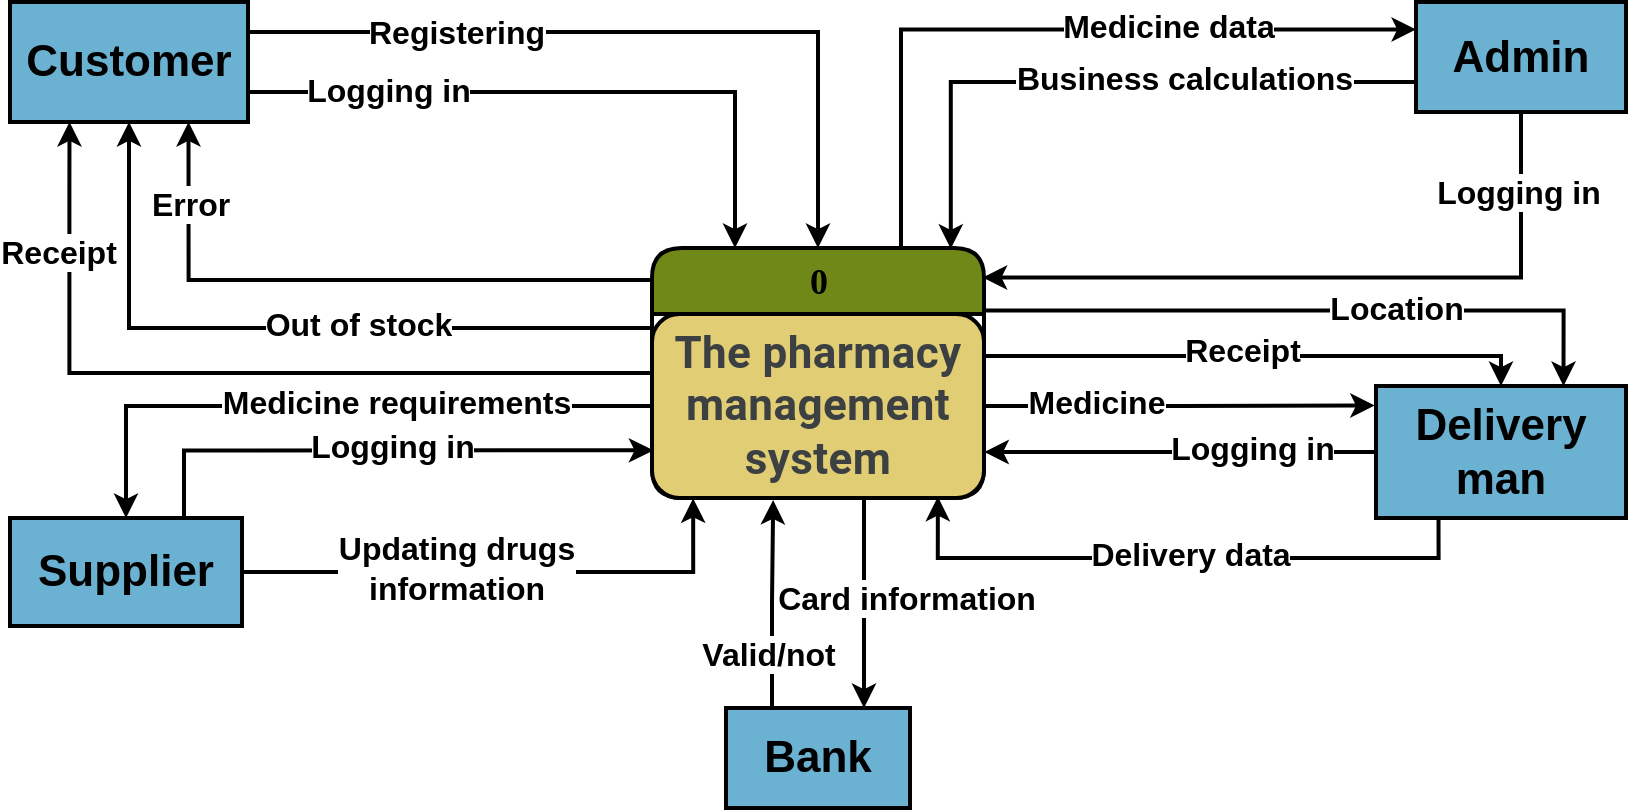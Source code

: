 <mxfile version="24.2.5" type="device">
  <diagram name="Page-1" id="b520641d-4fe3-3701-9064-5fc419738815">
    <mxGraphModel dx="1050" dy="629" grid="0" gridSize="10" guides="1" tooltips="1" connect="1" arrows="1" fold="1" page="1" pageScale="1" pageWidth="827" pageHeight="1169" background="none" math="0" shadow="0">
      <root>
        <mxCell id="0" />
        <mxCell id="1" parent="0" />
        <mxCell id="5M8uWaFBk8qIcMqiaPgS-4" style="edgeStyle=orthogonalEdgeStyle;rounded=0;orthogonalLoop=1;jettySize=auto;html=1;exitX=0;exitY=0.25;exitDx=0;exitDy=0;entryX=0.5;entryY=1;entryDx=0;entryDy=0;strokeWidth=2;" parent="1" source="21ea969265ad0168-6" target="f5AkUk5_URpTsJxx-mYt-1" edge="1">
          <mxGeometry relative="1" as="geometry">
            <Array as="points">
              <mxPoint x="331" y="562" />
              <mxPoint x="70" y="562" />
            </Array>
          </mxGeometry>
        </mxCell>
        <mxCell id="5M8uWaFBk8qIcMqiaPgS-39" value="&lt;b&gt;&lt;font style=&quot;font-size: 16px;&quot;&gt;Out of stock&lt;/font&gt;&lt;/b&gt;" style="edgeLabel;html=1;align=center;verticalAlign=middle;resizable=0;points=[];" parent="5M8uWaFBk8qIcMqiaPgS-4" vertex="1" connectable="0">
          <mxGeometry x="-0.164" y="-2" relative="1" as="geometry">
            <mxPoint as="offset" />
          </mxGeometry>
        </mxCell>
        <mxCell id="5M8uWaFBk8qIcMqiaPgS-5" style="edgeStyle=orthogonalEdgeStyle;rounded=0;orthogonalLoop=1;jettySize=auto;html=1;entryX=0.25;entryY=1;entryDx=0;entryDy=0;strokeWidth=2;" parent="1" source="21ea969265ad0168-6" target="f5AkUk5_URpTsJxx-mYt-1" edge="1">
          <mxGeometry relative="1" as="geometry" />
        </mxCell>
        <mxCell id="5M8uWaFBk8qIcMqiaPgS-40" value="&lt;b&gt;&lt;font style=&quot;font-size: 16px;&quot;&gt;Receipt&lt;/font&gt;&lt;/b&gt;" style="edgeLabel;html=1;align=center;verticalAlign=middle;resizable=0;points=[];" parent="5M8uWaFBk8qIcMqiaPgS-5" vertex="1" connectable="0">
          <mxGeometry x="-0.274" y="2" relative="1" as="geometry">
            <mxPoint x="-146" y="-63" as="offset" />
          </mxGeometry>
        </mxCell>
        <mxCell id="5M8uWaFBk8qIcMqiaPgS-8" style="edgeStyle=orthogonalEdgeStyle;rounded=0;orthogonalLoop=1;jettySize=auto;html=1;exitX=0;exitY=0.25;exitDx=0;exitDy=0;entryX=0.75;entryY=1;entryDx=0;entryDy=0;strokeWidth=2;" parent="1" source="21ea969265ad0168-6" target="f5AkUk5_URpTsJxx-mYt-1" edge="1">
          <mxGeometry relative="1" as="geometry">
            <Array as="points">
              <mxPoint x="331" y="538" />
              <mxPoint x="99" y="538" />
            </Array>
          </mxGeometry>
        </mxCell>
        <mxCell id="5M8uWaFBk8qIcMqiaPgS-38" value="&lt;b&gt;&lt;font style=&quot;font-size: 16px;&quot;&gt;Error&lt;/font&gt;&lt;/b&gt;" style="edgeLabel;html=1;align=center;verticalAlign=middle;resizable=0;points=[];" parent="5M8uWaFBk8qIcMqiaPgS-8" vertex="1" connectable="0">
          <mxGeometry x="-0.028" y="-2" relative="1" as="geometry">
            <mxPoint x="-88" y="-36" as="offset" />
          </mxGeometry>
        </mxCell>
        <mxCell id="5M8uWaFBk8qIcMqiaPgS-18" style="edgeStyle=orthogonalEdgeStyle;rounded=0;orthogonalLoop=1;jettySize=auto;html=1;entryX=0.75;entryY=0;entryDx=0;entryDy=0;strokeWidth=2;" parent="1" source="21ea969265ad0168-6" target="f5AkUk5_URpTsJxx-mYt-20" edge="1">
          <mxGeometry relative="1" as="geometry">
            <Array as="points">
              <mxPoint x="437" y="673" />
              <mxPoint x="437" y="673" />
            </Array>
          </mxGeometry>
        </mxCell>
        <mxCell id="5M8uWaFBk8qIcMqiaPgS-41" value="&lt;b&gt;&lt;font style=&quot;font-size: 16px;&quot;&gt;Card information&lt;/font&gt;&lt;/b&gt;" style="edgeLabel;html=1;align=center;verticalAlign=middle;resizable=0;points=[];" parent="5M8uWaFBk8qIcMqiaPgS-18" vertex="1" connectable="0">
          <mxGeometry x="0.017" relative="1" as="geometry">
            <mxPoint x="21" y="-4" as="offset" />
          </mxGeometry>
        </mxCell>
        <mxCell id="5M8uWaFBk8qIcMqiaPgS-21" style="edgeStyle=orthogonalEdgeStyle;rounded=0;orthogonalLoop=1;jettySize=auto;html=1;exitX=1;exitY=0.25;exitDx=0;exitDy=0;entryX=0.75;entryY=0;entryDx=0;entryDy=0;strokeWidth=2;" parent="1" source="21ea969265ad0168-6" target="f5AkUk5_URpTsJxx-mYt-25" edge="1">
          <mxGeometry relative="1" as="geometry">
            <Array as="points">
              <mxPoint x="787" y="553" />
            </Array>
          </mxGeometry>
        </mxCell>
        <mxCell id="5M8uWaFBk8qIcMqiaPgS-49" value="&lt;font style=&quot;font-size: 16px;&quot;&gt;&lt;b&gt;Location&lt;/b&gt;&lt;/font&gt;" style="edgeLabel;html=1;align=center;verticalAlign=middle;resizable=0;points=[];" parent="5M8uWaFBk8qIcMqiaPgS-21" vertex="1" connectable="0">
          <mxGeometry x="-0.311" y="-1" relative="1" as="geometry">
            <mxPoint x="93" y="-3" as="offset" />
          </mxGeometry>
        </mxCell>
        <mxCell id="5M8uWaFBk8qIcMqiaPgS-28" style="edgeStyle=orthogonalEdgeStyle;rounded=0;orthogonalLoop=1;jettySize=auto;html=1;exitX=0.75;exitY=0;exitDx=0;exitDy=0;entryX=0;entryY=0.25;entryDx=0;entryDy=0;strokeWidth=2;" parent="1" source="21ea969265ad0168-6" target="f5AkUk5_URpTsJxx-mYt-30" edge="1">
          <mxGeometry relative="1" as="geometry" />
        </mxCell>
        <mxCell id="5M8uWaFBk8qIcMqiaPgS-46" value="&lt;font style=&quot;font-size: 16px;&quot;&gt;&lt;b&gt;Medicine data&lt;/b&gt;&lt;/font&gt;" style="edgeLabel;html=1;align=center;verticalAlign=middle;resizable=0;points=[];" parent="5M8uWaFBk8qIcMqiaPgS-28" vertex="1" connectable="0">
          <mxGeometry x="0.394" y="1" relative="1" as="geometry">
            <mxPoint x="-13" y="-1" as="offset" />
          </mxGeometry>
        </mxCell>
        <mxCell id="21ea969265ad0168-6" value="&lt;font style=&quot;font-size: 18px;&quot;&gt;&lt;b&gt;0&lt;/b&gt;&lt;/font&gt;" style="swimlane;html=1;fontStyle=0;childLayout=stackLayout;horizontal=1;startSize=33;fillColor=#6f8817;horizontalStack=0;resizeParent=1;resizeLast=0;collapsible=1;marginBottom=0;swimlaneFillColor=#ffffff;align=center;rounded=1;shadow=0;comic=0;labelBackgroundColor=none;strokeWidth=2;fontFamily=Verdana;fontSize=12" parent="1" vertex="1">
          <mxGeometry x="331" y="522" width="166" height="125" as="geometry" />
        </mxCell>
        <mxCell id="21ea969265ad0168-7" value="&lt;b style=&quot;-webkit-tap-highlight-color: transparent; color: rgb(60, 64, 67); font-family: Roboto, Arial, sans-serif; letter-spacing: 0.2px;&quot;&gt;&lt;font style=&quot;font-size: 22px;&quot;&gt;The pharmacy management system&lt;/font&gt;&lt;/b&gt;" style="text;html=1;strokeColor=default;fillColor=#E1CD73;spacingLeft=4;spacingRight=4;whiteSpace=wrap;overflow=hidden;rotatable=0;points=[[0,0.5],[1,0.5]];portConstraint=eastwest;align=center;verticalAlign=middle;strokeWidth=2;rounded=1;" parent="21ea969265ad0168-6" vertex="1">
          <mxGeometry y="33" width="166" height="92" as="geometry" />
        </mxCell>
        <mxCell id="5M8uWaFBk8qIcMqiaPgS-2" style="edgeStyle=orthogonalEdgeStyle;rounded=0;orthogonalLoop=1;jettySize=auto;html=1;exitX=1;exitY=0.75;exitDx=0;exitDy=0;entryX=0.25;entryY=0;entryDx=0;entryDy=0;strokeWidth=2;" parent="1" source="f5AkUk5_URpTsJxx-mYt-1" target="21ea969265ad0168-6" edge="1">
          <mxGeometry relative="1" as="geometry" />
        </mxCell>
        <mxCell id="5M8uWaFBk8qIcMqiaPgS-37" value="&lt;font size=&quot;1&quot; style=&quot;&quot;&gt;&lt;b style=&quot;font-size: 16px;&quot;&gt;Logging in&lt;/b&gt;&lt;/font&gt;" style="edgeLabel;html=1;align=center;verticalAlign=middle;resizable=0;points=[];" parent="5M8uWaFBk8qIcMqiaPgS-2" vertex="1" connectable="0">
          <mxGeometry x="-0.566" y="1" relative="1" as="geometry">
            <mxPoint as="offset" />
          </mxGeometry>
        </mxCell>
        <mxCell id="5M8uWaFBk8qIcMqiaPgS-9" style="edgeStyle=orthogonalEdgeStyle;rounded=0;orthogonalLoop=1;jettySize=auto;html=1;exitX=1;exitY=0.25;exitDx=0;exitDy=0;entryX=0.5;entryY=0;entryDx=0;entryDy=0;strokeWidth=2;" parent="1" source="f5AkUk5_URpTsJxx-mYt-1" target="21ea969265ad0168-6" edge="1">
          <mxGeometry relative="1" as="geometry" />
        </mxCell>
        <mxCell id="5M8uWaFBk8qIcMqiaPgS-36" value="&lt;font size=&quot;1&quot; style=&quot;&quot;&gt;&lt;b style=&quot;font-size: 16px;&quot;&gt;Registering&lt;/b&gt;&lt;/font&gt;" style="edgeLabel;html=1;align=center;verticalAlign=middle;resizable=0;points=[];" parent="5M8uWaFBk8qIcMqiaPgS-9" vertex="1" connectable="0">
          <mxGeometry x="-0.472" relative="1" as="geometry">
            <mxPoint as="offset" />
          </mxGeometry>
        </mxCell>
        <mxCell id="f5AkUk5_URpTsJxx-mYt-1" value="&lt;font size=&quot;1&quot; style=&quot;&quot;&gt;&lt;b style=&quot;font-size: 22px;&quot;&gt;Customer&lt;/b&gt;&lt;/font&gt;" style="html=1;dashed=0;whiteSpace=wrap;strokeWidth=2;fillColor=#6BB1D2;" parent="1" vertex="1">
          <mxGeometry x="10" y="399" width="119" height="60" as="geometry" />
        </mxCell>
        <mxCell id="f5AkUk5_URpTsJxx-mYt-20" value="&lt;font size=&quot;1&quot; style=&quot;&quot;&gt;&lt;b style=&quot;font-size: 22px;&quot;&gt;Bank&lt;/b&gt;&lt;/font&gt;" style="html=1;dashed=0;whiteSpace=wrap;strokeWidth=2;fillColor=#6BB1D2;" parent="1" vertex="1">
          <mxGeometry x="368" y="752" width="92" height="50" as="geometry" />
        </mxCell>
        <mxCell id="f5AkUk5_URpTsJxx-mYt-25" value="&lt;font size=&quot;1&quot; style=&quot;&quot;&gt;&lt;b style=&quot;font-size: 22px;&quot;&gt;Delivery man&lt;/b&gt;&lt;/font&gt;" style="html=1;dashed=0;whiteSpace=wrap;strokeWidth=2;fillColor=#6BB1D2;" parent="1" vertex="1">
          <mxGeometry x="693" y="591" width="125" height="66" as="geometry" />
        </mxCell>
        <mxCell id="f5AkUk5_URpTsJxx-mYt-30" value="&lt;font size=&quot;1&quot; style=&quot;&quot;&gt;&lt;b style=&quot;font-size: 22px;&quot;&gt;Admin&lt;/b&gt;&lt;/font&gt;" style="html=1;dashed=0;whiteSpace=wrap;strokeWidth=2;fillColor=#6BB1D2;" parent="1" vertex="1">
          <mxGeometry x="713" y="399" width="105" height="55" as="geometry" />
        </mxCell>
        <mxCell id="f5AkUk5_URpTsJxx-mYt-31" value="&lt;font size=&quot;1&quot; style=&quot;&quot;&gt;&lt;b style=&quot;font-size: 22px;&quot;&gt;Supplier&lt;/b&gt;&lt;/font&gt;" style="html=1;dashed=0;whiteSpace=wrap;strokeWidth=2;fillColor=#6BB1D2;" parent="1" vertex="1">
          <mxGeometry x="10" y="657" width="116" height="54" as="geometry" />
        </mxCell>
        <mxCell id="5M8uWaFBk8qIcMqiaPgS-10" style="edgeStyle=orthogonalEdgeStyle;rounded=0;orthogonalLoop=1;jettySize=auto;html=1;entryX=0.5;entryY=0;entryDx=0;entryDy=0;strokeWidth=2;" parent="1" source="21ea969265ad0168-7" target="f5AkUk5_URpTsJxx-mYt-31" edge="1">
          <mxGeometry relative="1" as="geometry" />
        </mxCell>
        <mxCell id="5M8uWaFBk8qIcMqiaPgS-45" value="&lt;b&gt;&lt;font style=&quot;font-size: 16px;&quot;&gt;Medicine requirements&lt;/font&gt;&lt;/b&gt;" style="edgeLabel;html=1;align=center;verticalAlign=middle;resizable=0;points=[];" parent="5M8uWaFBk8qIcMqiaPgS-10" vertex="1" connectable="0">
          <mxGeometry x="0.462" y="-1" relative="1" as="geometry">
            <mxPoint x="105" y="-1" as="offset" />
          </mxGeometry>
        </mxCell>
        <mxCell id="5M8uWaFBk8qIcMqiaPgS-14" style="edgeStyle=orthogonalEdgeStyle;rounded=0;orthogonalLoop=1;jettySize=auto;html=1;exitX=0.75;exitY=0;exitDx=0;exitDy=0;entryX=0.004;entryY=0.741;entryDx=0;entryDy=0;entryPerimeter=0;strokeWidth=2;" parent="1" source="f5AkUk5_URpTsJxx-mYt-31" target="21ea969265ad0168-7" edge="1">
          <mxGeometry relative="1" as="geometry" />
        </mxCell>
        <mxCell id="5M8uWaFBk8qIcMqiaPgS-44" value="&lt;b&gt;&lt;font style=&quot;font-size: 16px;&quot;&gt;Logging in&lt;/font&gt;&lt;/b&gt;" style="edgeLabel;html=1;align=center;verticalAlign=middle;resizable=0;points=[];" parent="5M8uWaFBk8qIcMqiaPgS-14" vertex="1" connectable="0">
          <mxGeometry x="-0.131" relative="1" as="geometry">
            <mxPoint x="21" y="-2" as="offset" />
          </mxGeometry>
        </mxCell>
        <mxCell id="5M8uWaFBk8qIcMqiaPgS-15" style="edgeStyle=orthogonalEdgeStyle;rounded=0;orthogonalLoop=1;jettySize=auto;html=1;exitX=1;exitY=0.5;exitDx=0;exitDy=0;entryX=0.124;entryY=1.002;entryDx=0;entryDy=0;entryPerimeter=0;strokeWidth=2;" parent="1" source="f5AkUk5_URpTsJxx-mYt-31" target="21ea969265ad0168-7" edge="1">
          <mxGeometry relative="1" as="geometry" />
        </mxCell>
        <mxCell id="5M8uWaFBk8qIcMqiaPgS-43" value="&lt;b style=&quot;font-size: 16px;&quot;&gt;Updating drugs&lt;br&gt;information&lt;/b&gt;" style="edgeLabel;html=1;align=center;verticalAlign=middle;resizable=0;points=[];" parent="5M8uWaFBk8qIcMqiaPgS-15" vertex="1" connectable="0">
          <mxGeometry x="-0.537" relative="1" as="geometry">
            <mxPoint x="46" y="-2" as="offset" />
          </mxGeometry>
        </mxCell>
        <mxCell id="5M8uWaFBk8qIcMqiaPgS-17" style="edgeStyle=orthogonalEdgeStyle;rounded=0;orthogonalLoop=1;jettySize=auto;html=1;exitX=0.25;exitY=0;exitDx=0;exitDy=0;entryX=0.365;entryY=1.011;entryDx=0;entryDy=0;entryPerimeter=0;strokeWidth=2;" parent="1" source="f5AkUk5_URpTsJxx-mYt-20" target="21ea969265ad0168-7" edge="1">
          <mxGeometry relative="1" as="geometry" />
        </mxCell>
        <mxCell id="5M8uWaFBk8qIcMqiaPgS-42" value="&lt;b&gt;&lt;font style=&quot;font-size: 16px;&quot;&gt;Valid/not&lt;/font&gt;&lt;/b&gt;" style="edgeLabel;html=1;align=center;verticalAlign=middle;resizable=0;points=[];" parent="5M8uWaFBk8qIcMqiaPgS-17" vertex="1" connectable="0">
          <mxGeometry x="-0.377" y="1" relative="1" as="geometry">
            <mxPoint x="-1" y="5" as="offset" />
          </mxGeometry>
        </mxCell>
        <mxCell id="5M8uWaFBk8qIcMqiaPgS-22" style="edgeStyle=orthogonalEdgeStyle;rounded=0;orthogonalLoop=1;jettySize=auto;html=1;exitX=1;exitY=0.5;exitDx=0;exitDy=0;entryX=0.5;entryY=0;entryDx=0;entryDy=0;strokeWidth=2;" parent="1" source="21ea969265ad0168-7" target="f5AkUk5_URpTsJxx-mYt-25" edge="1">
          <mxGeometry relative="1" as="geometry">
            <Array as="points">
              <mxPoint x="497" y="576" />
              <mxPoint x="756" y="576" />
            </Array>
          </mxGeometry>
        </mxCell>
        <mxCell id="5M8uWaFBk8qIcMqiaPgS-50" value="&lt;b&gt;&lt;font style=&quot;font-size: 16px;&quot;&gt;Receipt&lt;/font&gt;&lt;/b&gt;" style="edgeLabel;html=1;align=center;verticalAlign=middle;resizable=0;points=[];" parent="5M8uWaFBk8qIcMqiaPgS-22" vertex="1" connectable="0">
          <mxGeometry x="-0.05" y="3" relative="1" as="geometry">
            <mxPoint x="12" as="offset" />
          </mxGeometry>
        </mxCell>
        <mxCell id="5M8uWaFBk8qIcMqiaPgS-24" style="edgeStyle=orthogonalEdgeStyle;rounded=0;orthogonalLoop=1;jettySize=auto;html=1;exitX=1;exitY=0.5;exitDx=0;exitDy=0;entryX=-0.005;entryY=0.148;entryDx=0;entryDy=0;entryPerimeter=0;strokeWidth=2;" parent="1" source="21ea969265ad0168-7" target="f5AkUk5_URpTsJxx-mYt-25" edge="1">
          <mxGeometry relative="1" as="geometry" />
        </mxCell>
        <mxCell id="5M8uWaFBk8qIcMqiaPgS-51" value="&lt;b&gt;&lt;font style=&quot;font-size: 16px;&quot;&gt;Medicine&lt;/font&gt;&lt;/b&gt;" style="edgeLabel;html=1;align=center;verticalAlign=middle;resizable=0;points=[];" parent="5M8uWaFBk8qIcMqiaPgS-24" vertex="1" connectable="0">
          <mxGeometry x="0.026" relative="1" as="geometry">
            <mxPoint x="-45" y="-2" as="offset" />
          </mxGeometry>
        </mxCell>
        <mxCell id="5M8uWaFBk8qIcMqiaPgS-26" style="edgeStyle=orthogonalEdgeStyle;rounded=0;orthogonalLoop=1;jettySize=auto;html=1;exitX=0;exitY=0.5;exitDx=0;exitDy=0;entryX=1.001;entryY=0.75;entryDx=0;entryDy=0;entryPerimeter=0;strokeWidth=2;" parent="1" source="f5AkUk5_URpTsJxx-mYt-25" target="21ea969265ad0168-7" edge="1">
          <mxGeometry relative="1" as="geometry" />
        </mxCell>
        <mxCell id="5M8uWaFBk8qIcMqiaPgS-52" value="&lt;b&gt;&lt;font style=&quot;font-size: 16px;&quot;&gt;Logging in&lt;/font&gt;&lt;/b&gt;" style="edgeLabel;html=1;align=center;verticalAlign=middle;resizable=0;points=[];" parent="5M8uWaFBk8qIcMqiaPgS-26" vertex="1" connectable="0">
          <mxGeometry x="0.207" y="1" relative="1" as="geometry">
            <mxPoint x="56" y="-3" as="offset" />
          </mxGeometry>
        </mxCell>
        <mxCell id="5M8uWaFBk8qIcMqiaPgS-27" style="edgeStyle=orthogonalEdgeStyle;rounded=0;orthogonalLoop=1;jettySize=auto;html=1;exitX=0.25;exitY=1;exitDx=0;exitDy=0;entryX=0.861;entryY=0.993;entryDx=0;entryDy=0;entryPerimeter=0;strokeWidth=2;" parent="1" source="f5AkUk5_URpTsJxx-mYt-25" target="21ea969265ad0168-7" edge="1">
          <mxGeometry relative="1" as="geometry" />
        </mxCell>
        <mxCell id="5M8uWaFBk8qIcMqiaPgS-53" value="&lt;b&gt;&lt;font style=&quot;font-size: 16px;&quot;&gt;Delivery data&lt;/font&gt;&lt;/b&gt;" style="edgeLabel;html=1;align=center;verticalAlign=middle;resizable=0;points=[];" parent="5M8uWaFBk8qIcMqiaPgS-27" vertex="1" connectable="0">
          <mxGeometry x="0.06" relative="1" as="geometry">
            <mxPoint x="15" y="-2" as="offset" />
          </mxGeometry>
        </mxCell>
        <mxCell id="5M8uWaFBk8qIcMqiaPgS-30" style="edgeStyle=orthogonalEdgeStyle;rounded=0;orthogonalLoop=1;jettySize=auto;html=1;exitX=0;exitY=0.5;exitDx=0;exitDy=0;entryX=0.9;entryY=0.003;entryDx=0;entryDy=0;entryPerimeter=0;strokeWidth=2;" parent="1" source="f5AkUk5_URpTsJxx-mYt-30" target="21ea969265ad0168-6" edge="1">
          <mxGeometry relative="1" as="geometry">
            <Array as="points">
              <mxPoint x="713" y="439" />
              <mxPoint x="480" y="439" />
            </Array>
          </mxGeometry>
        </mxCell>
        <mxCell id="5M8uWaFBk8qIcMqiaPgS-47" value="&lt;font style=&quot;font-size: 16px;&quot;&gt;&lt;b&gt;Business calculations&lt;/b&gt;&lt;/font&gt;" style="edgeLabel;html=1;align=center;verticalAlign=middle;resizable=0;points=[];" parent="5M8uWaFBk8qIcMqiaPgS-30" vertex="1" connectable="0">
          <mxGeometry x="-0.119" y="-1" relative="1" as="geometry">
            <mxPoint x="16" y="-1" as="offset" />
          </mxGeometry>
        </mxCell>
        <mxCell id="5M8uWaFBk8qIcMqiaPgS-33" style="edgeStyle=orthogonalEdgeStyle;rounded=0;orthogonalLoop=1;jettySize=auto;html=1;exitX=0.5;exitY=1;exitDx=0;exitDy=0;entryX=0.996;entryY=0.118;entryDx=0;entryDy=0;entryPerimeter=0;strokeWidth=2;" parent="1" source="f5AkUk5_URpTsJxx-mYt-30" target="21ea969265ad0168-6" edge="1">
          <mxGeometry relative="1" as="geometry" />
        </mxCell>
        <mxCell id="5M8uWaFBk8qIcMqiaPgS-48" value="&lt;b&gt;&lt;font style=&quot;font-size: 16px;&quot;&gt;Logging in&lt;/font&gt;&lt;/b&gt;" style="edgeLabel;html=1;align=center;verticalAlign=middle;resizable=0;points=[];" parent="5M8uWaFBk8qIcMqiaPgS-33" vertex="1" connectable="0">
          <mxGeometry x="0.571" y="-2" relative="1" as="geometry">
            <mxPoint x="192" y="-41" as="offset" />
          </mxGeometry>
        </mxCell>
      </root>
    </mxGraphModel>
  </diagram>
</mxfile>
